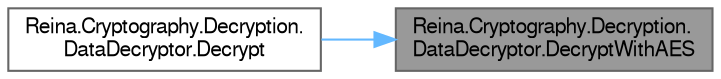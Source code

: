 digraph "Reina.Cryptography.Decryption.DataDecryptor.DecryptWithAES"
{
 // LATEX_PDF_SIZE
  bgcolor="transparent";
  edge [fontname=FreeSans,fontsize=10,labelfontname=FreeSans,labelfontsize=10];
  node [fontname=FreeSans,fontsize=10,shape=box,height=0.2,width=0.4];
  rankdir="RL";
  Node1 [id="Node000001",label="Reina.Cryptography.Decryption.\lDataDecryptor.DecryptWithAES",height=0.2,width=0.4,color="gray40", fillcolor="grey60", style="filled", fontcolor="black",tooltip="Decrypts the data using the AES algorithm in CBC mode with PKCS7 padding."];
  Node1 -> Node2 [id="edge1_Node000001_Node000002",dir="back",color="steelblue1",style="solid",tooltip=" "];
  Node2 [id="Node000002",label="Reina.Cryptography.Decryption.\lDataDecryptor.Decrypt",height=0.2,width=0.4,color="grey40", fillcolor="white", style="filled",URL="$class_reina_1_1_cryptography_1_1_decryption_1_1_data_decryptor.html#ad049c52c593c31391b6f06adb2aec233",tooltip="Decrypts the specified encrypted data using a layered approach with AES, Serpent, and Twofish algorit..."];
}
